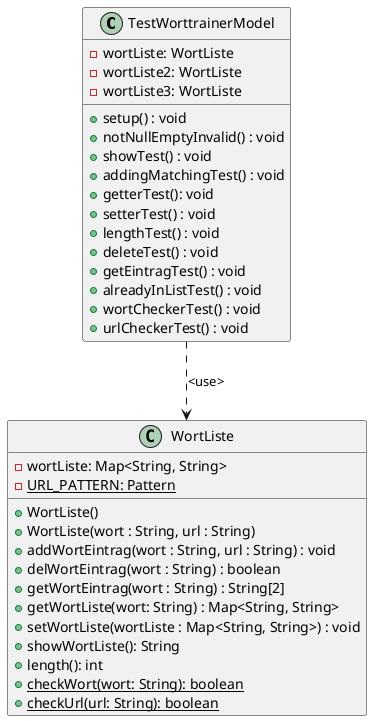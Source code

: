 @startuml
'https://plantuml.com/class-diagram

TestWorttrainerModel ..> WortListe : <use>

class WortListe {
- wortListe: Map<String, String>
- {static} URL_PATTERN: Pattern
+ WortListe()
+ WortListe(wort : String, url : String)
+ addWortEintrag(wort : String, url : String) : void
+ delWortEintrag(wort : String) : boolean
+ getWortEintrag(wort : String) : String[2]
+ getWortListe(wort: String) : Map<String, String>
+ setWortListe(wortListe : Map<String, String>) : void
+ showWortListe(): String
+ length(): int
+ {static} checkWort(wort: String): boolean
+ {static} checkUrl(url: String): boolean
}

class TestWorttrainerModel {
- wortListe: WortListe
- wortListe2: WortListe
- wortListe3: WortListe
+ setup() : void
+ notNullEmptyInvalid() : void
+ showTest() : void
+ addingMatchingTest() : void
+ getterTest(): void
+ setterTest() : void
+ lengthTest() : void
+ deleteTest() : void
+ getEintragTest() : void
+ alreadyInListTest() : void
+ wortCheckerTest() : void
+ urlCheckerTest() : void
}

@enduml